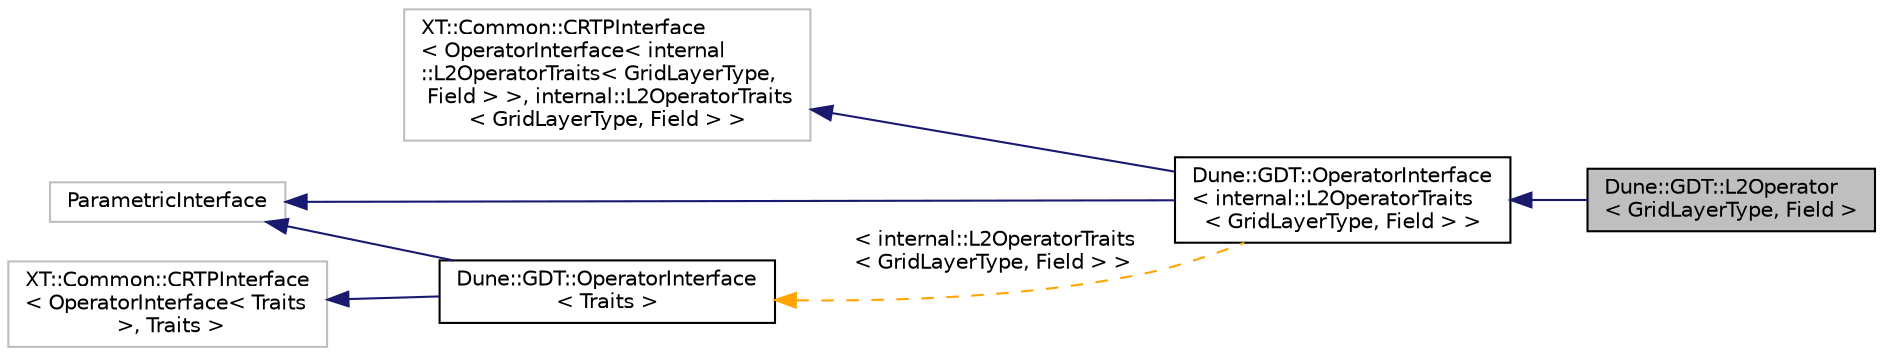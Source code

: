 digraph "Dune::GDT::L2Operator&lt; GridLayerType, Field &gt;"
{
  edge [fontname="Helvetica",fontsize="10",labelfontname="Helvetica",labelfontsize="10"];
  node [fontname="Helvetica",fontsize="10",shape=record];
  rankdir="LR";
  Node0 [label="Dune::GDT::L2Operator\l\< GridLayerType, Field \>",height=0.2,width=0.4,color="black", fillcolor="grey75", style="filled", fontcolor="black"];
  Node1 -> Node0 [dir="back",color="midnightblue",fontsize="10",style="solid",fontname="Helvetica"];
  Node1 [label="Dune::GDT::OperatorInterface\l\< internal::L2OperatorTraits\l\< GridLayerType, Field \> \>",height=0.2,width=0.4,color="black", fillcolor="white", style="filled",URL="$a02139.html"];
  Node2 -> Node1 [dir="back",color="midnightblue",fontsize="10",style="solid",fontname="Helvetica"];
  Node2 [label="XT::Common::CRTPInterface\l\< OperatorInterface\< internal\l::L2OperatorTraits\< GridLayerType,\l Field \> \>, internal::L2OperatorTraits\l\< GridLayerType, Field \> \>",height=0.2,width=0.4,color="grey75", fillcolor="white", style="filled"];
  Node3 -> Node1 [dir="back",color="midnightblue",fontsize="10",style="solid",fontname="Helvetica"];
  Node3 [label="ParametricInterface",height=0.2,width=0.4,color="grey75", fillcolor="white", style="filled"];
  Node4 -> Node1 [dir="back",color="orange",fontsize="10",style="dashed",label=" \< internal::L2OperatorTraits\l\< GridLayerType, Field \> \>" ,fontname="Helvetica"];
  Node4 [label="Dune::GDT::OperatorInterface\l\< Traits \>",height=0.2,width=0.4,color="black", fillcolor="white", style="filled",URL="$a02139.html"];
  Node5 -> Node4 [dir="back",color="midnightblue",fontsize="10",style="solid",fontname="Helvetica"];
  Node5 [label="XT::Common::CRTPInterface\l\< OperatorInterface\< Traits\l \>, Traits \>",height=0.2,width=0.4,color="grey75", fillcolor="white", style="filled"];
  Node3 -> Node4 [dir="back",color="midnightblue",fontsize="10",style="solid",fontname="Helvetica"];
}
